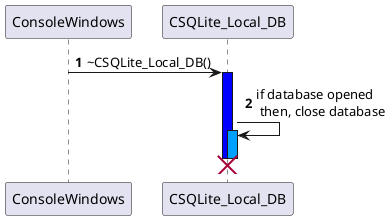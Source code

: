 @startuml


autonumber
ConsoleWindows -> CSQLite_Local_DB : ~CSQLite_Local_DB()
activate CSQLite_Local_DB #0000FF

CSQLite_Local_DB -> CSQLite_Local_DB : if database opened\n then, close database
activate CSQLite_Local_DB #00A0FF

deactivate CSQLite_Local_DB
destroy CSQLite_Local_DB

@enduml
